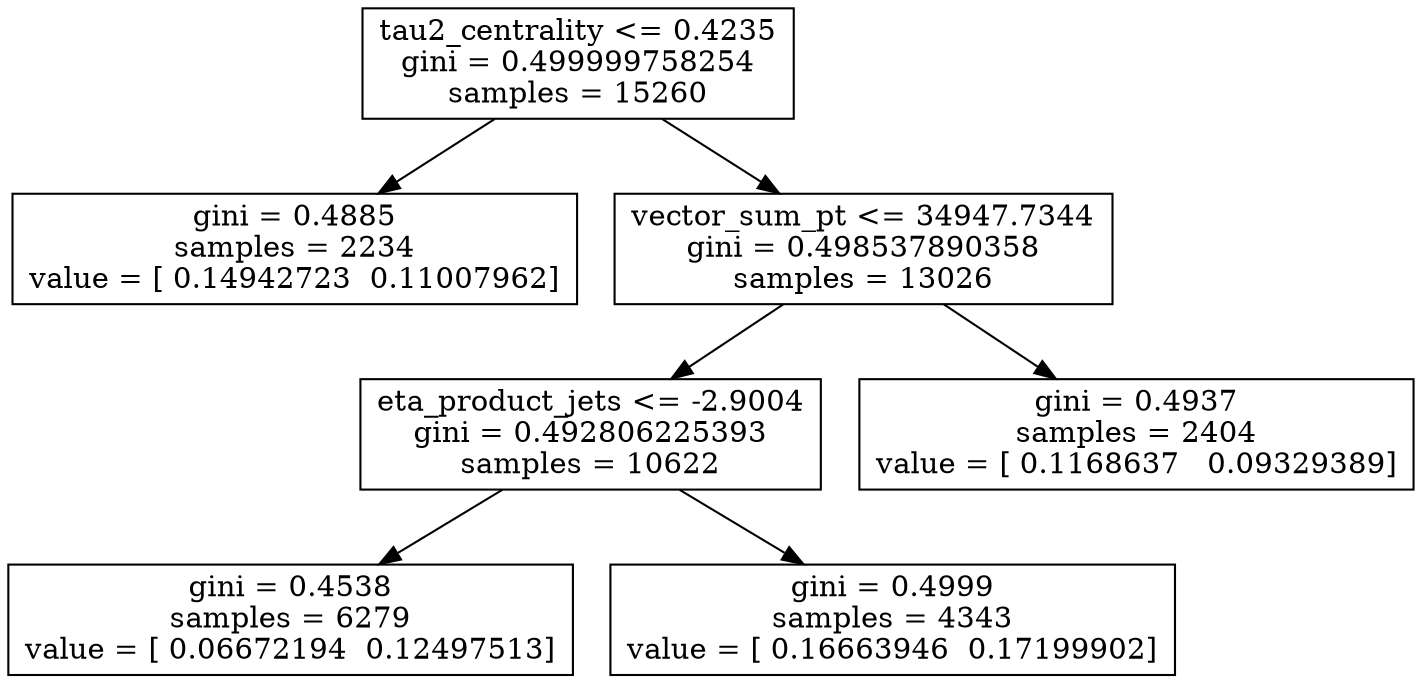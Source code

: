 digraph Tree {
0 [label="tau2_centrality <= 0.4235\ngini = 0.499999758254\nsamples = 15260", shape="box"] ;
1 [label="gini = 0.4885\nsamples = 2234\nvalue = [ 0.14942723  0.11007962]", shape="box"] ;
0 -> 1 ;
2 [label="vector_sum_pt <= 34947.7344\ngini = 0.498537890358\nsamples = 13026", shape="box"] ;
0 -> 2 ;
3 [label="eta_product_jets <= -2.9004\ngini = 0.492806225393\nsamples = 10622", shape="box"] ;
2 -> 3 ;
4 [label="gini = 0.4538\nsamples = 6279\nvalue = [ 0.06672194  0.12497513]", shape="box"] ;
3 -> 4 ;
5 [label="gini = 0.4999\nsamples = 4343\nvalue = [ 0.16663946  0.17199902]", shape="box"] ;
3 -> 5 ;
6 [label="gini = 0.4937\nsamples = 2404\nvalue = [ 0.1168637   0.09329389]", shape="box"] ;
2 -> 6 ;
}